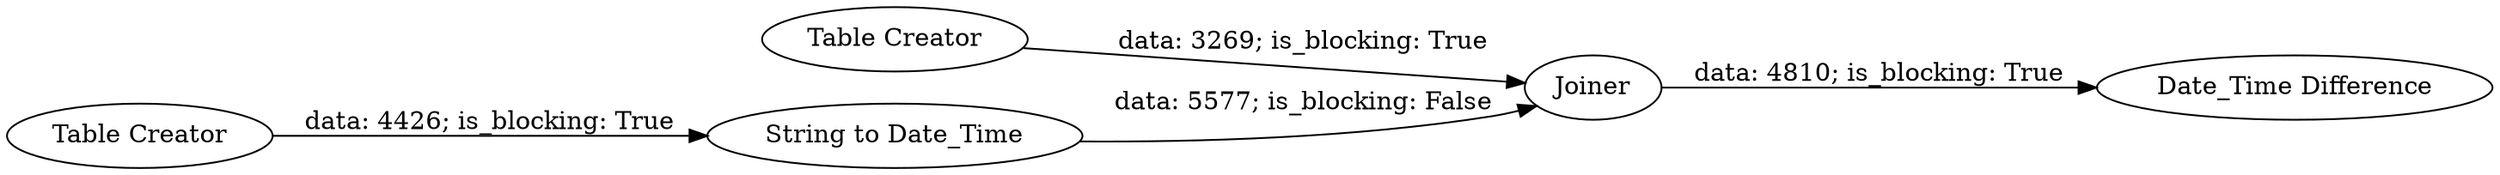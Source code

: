 digraph {
	"-4532079783256595200_2" [label="Table Creator"]
	"-4532079783256595200_8" [label=Joiner]
	"-4532079783256595200_4" [label="String to Date_Time"]
	"-4532079783256595200_1" [label="Table Creator"]
	"-4532079783256595200_7" [label="Date_Time Difference"]
	"-4532079783256595200_1" -> "-4532079783256595200_4" [label="data: 4426; is_blocking: True"]
	"-4532079783256595200_2" -> "-4532079783256595200_8" [label="data: 3269; is_blocking: True"]
	"-4532079783256595200_8" -> "-4532079783256595200_7" [label="data: 4810; is_blocking: True"]
	"-4532079783256595200_4" -> "-4532079783256595200_8" [label="data: 5577; is_blocking: False"]
	rankdir=LR
}
